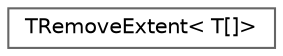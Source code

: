 digraph "Graphical Class Hierarchy"
{
 // INTERACTIVE_SVG=YES
 // LATEX_PDF_SIZE
  bgcolor="transparent";
  edge [fontname=Helvetica,fontsize=10,labelfontname=Helvetica,labelfontsize=10];
  node [fontname=Helvetica,fontsize=10,shape=box,height=0.2,width=0.4];
  rankdir="LR";
  Node0 [id="Node000000",label="TRemoveExtent\< T[]\>",height=0.2,width=0.4,color="grey40", fillcolor="white", style="filled",URL="$d2/d3a/structTRemoveExtent_3_01T_0f_0e_4.html",tooltip=" "];
}
